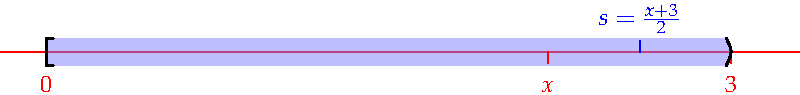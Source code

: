 settings.tex="pdflatex";

texpreamble("\usepackage{amsmath}
\usepackage{amsthm,amssymb}
\usepackage{mathpazo}
\usepackage[svgnames]{xcolor}
");
import graph;

size(400);

path p=(0,0.06)--(2.98,0.06){dir(290)}..(3,0)..{dir(250)}(2.98,-0.06)--(0,-0.06)--cycle;
fill(p,lightblue+opacity(0.5));
draw((0.03,-0.06)--(0,-0.06)--(0,0.06)--(0.03,0.06),linewidth(1));
draw((2.98,0.06){dir(290)}..(3,0)..{dir(250)}(2.98,-0.06),linewidth(1));

xaxis(-0.2,3.3,red,RightTicks(new real[]{0,3}));
xtick(Label("$x$",align=S),2.2,S,red);
xtick(Label("$s=\frac{x+3}2$",align=N),5.2/2,N,blue);


